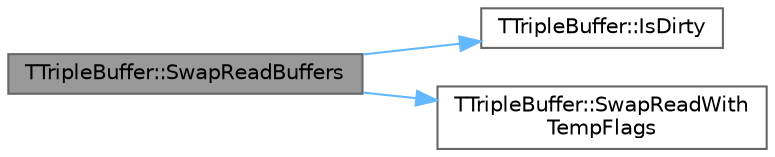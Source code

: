 digraph "TTripleBuffer::SwapReadBuffers"
{
 // INTERACTIVE_SVG=YES
 // LATEX_PDF_SIZE
  bgcolor="transparent";
  edge [fontname=Helvetica,fontsize=10,labelfontname=Helvetica,labelfontsize=10];
  node [fontname=Helvetica,fontsize=10,shape=box,height=0.2,width=0.4];
  rankdir="LR";
  Node1 [id="Node000001",label="TTripleBuffer::SwapReadBuffers",height=0.2,width=0.4,color="gray40", fillcolor="grey60", style="filled", fontcolor="black",tooltip="Swap the latest read buffer, if available."];
  Node1 -> Node2 [id="edge1_Node000001_Node000002",color="steelblue1",style="solid",tooltip=" "];
  Node2 [id="Node000002",label="TTripleBuffer::IsDirty",height=0.2,width=0.4,color="grey40", fillcolor="white", style="filled",URL="$d1/d21/classTTripleBuffer.html#a9177b360e862b4a25929f8c86a1e513c",tooltip="Check whether a new value is available for reading."];
  Node1 -> Node3 [id="edge2_Node000001_Node000003",color="steelblue1",style="solid",tooltip=" "];
  Node3 [id="Node000003",label="TTripleBuffer::SwapReadWith\lTempFlags",height=0.2,width=0.4,color="grey40", fillcolor="white", style="filled",URL="$d1/d21/classTTripleBuffer.html#aa9af23ff17971193c4d86297dc42d3aa",tooltip="Swaps the read and temp buffer indices in the Flags field."];
}
